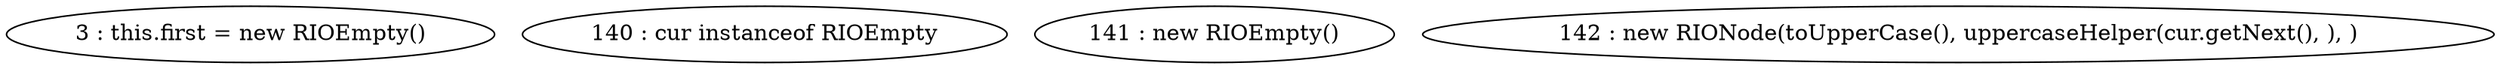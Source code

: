 digraph G {
"3 : this.first = new RIOEmpty()"
"140 : cur instanceof RIOEmpty"
"141 : new RIOEmpty()"
"142 : new RIONode(toUpperCase(), uppercaseHelper(cur.getNext(), ), )"
}